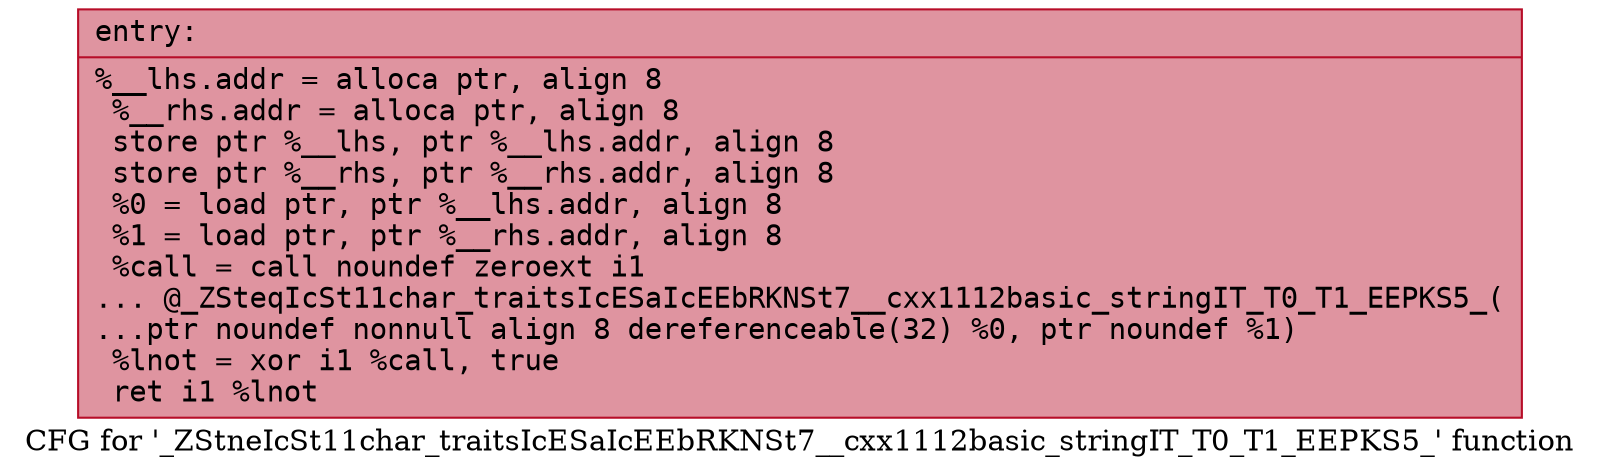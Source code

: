 digraph "CFG for '_ZStneIcSt11char_traitsIcESaIcEEbRKNSt7__cxx1112basic_stringIT_T0_T1_EEPKS5_' function" {
	label="CFG for '_ZStneIcSt11char_traitsIcESaIcEEbRKNSt7__cxx1112basic_stringIT_T0_T1_EEPKS5_' function";

	Node0x55799241f320 [shape=record,color="#b70d28ff", style=filled, fillcolor="#b70d2870" fontname="Courier",label="{entry:\l|  %__lhs.addr = alloca ptr, align 8\l  %__rhs.addr = alloca ptr, align 8\l  store ptr %__lhs, ptr %__lhs.addr, align 8\l  store ptr %__rhs, ptr %__rhs.addr, align 8\l  %0 = load ptr, ptr %__lhs.addr, align 8\l  %1 = load ptr, ptr %__rhs.addr, align 8\l  %call = call noundef zeroext i1\l... @_ZSteqIcSt11char_traitsIcESaIcEEbRKNSt7__cxx1112basic_stringIT_T0_T1_EEPKS5_(\l...ptr noundef nonnull align 8 dereferenceable(32) %0, ptr noundef %1)\l  %lnot = xor i1 %call, true\l  ret i1 %lnot\l}"];
}
